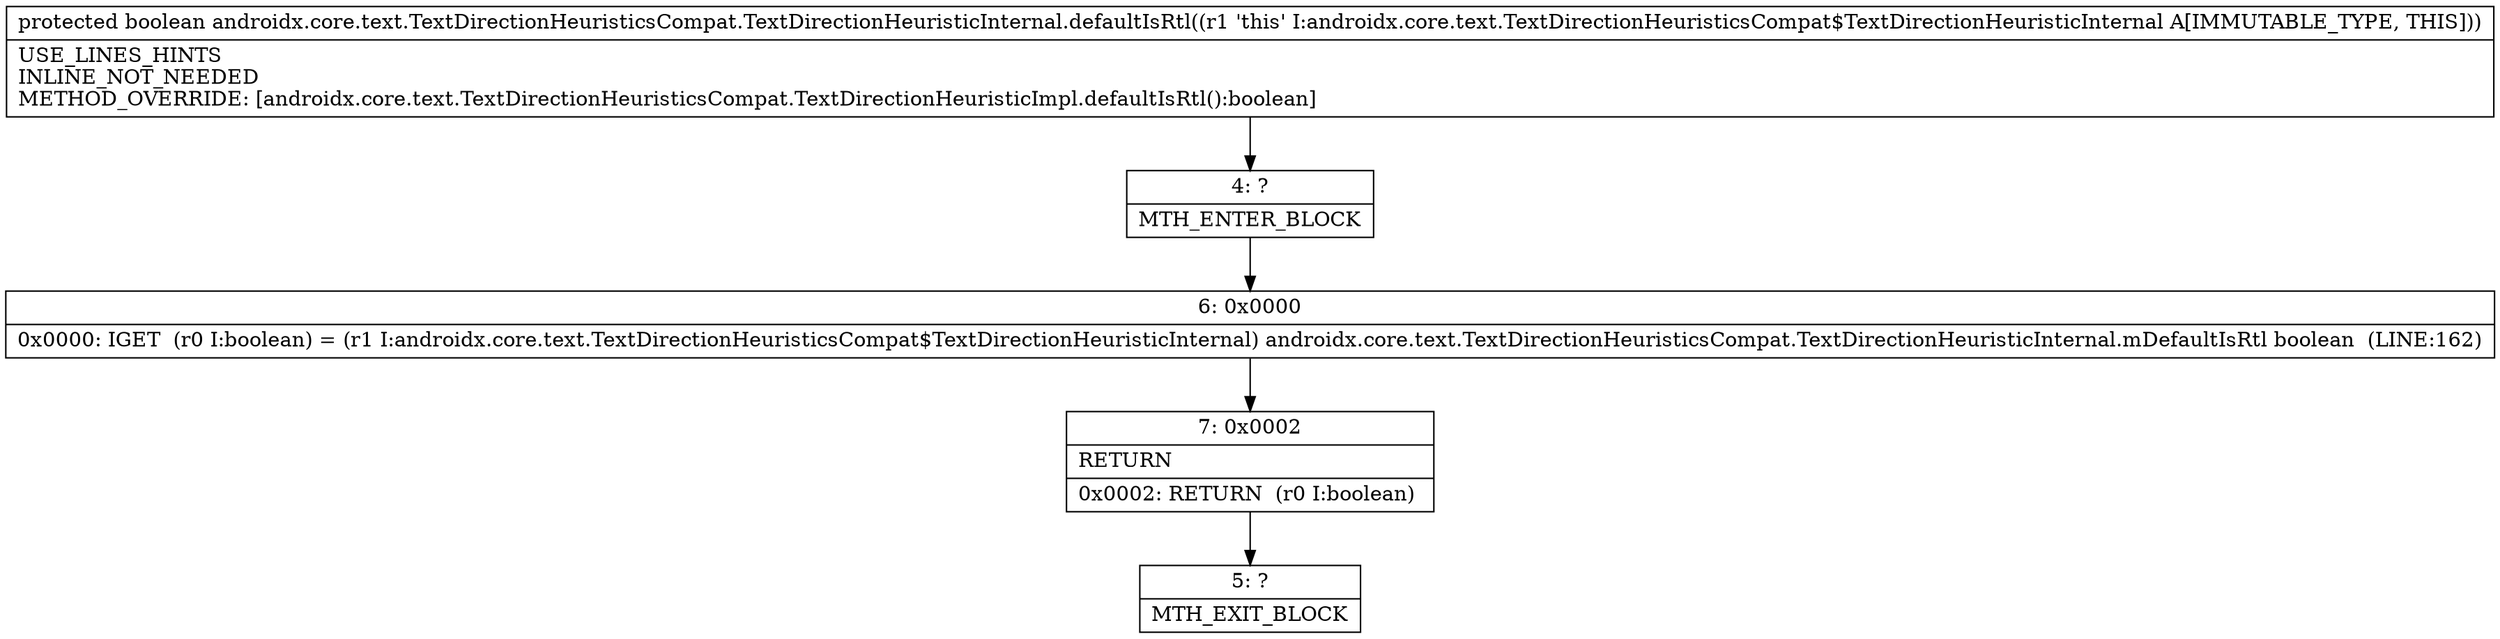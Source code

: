 digraph "CFG forandroidx.core.text.TextDirectionHeuristicsCompat.TextDirectionHeuristicInternal.defaultIsRtl()Z" {
Node_4 [shape=record,label="{4\:\ ?|MTH_ENTER_BLOCK\l}"];
Node_6 [shape=record,label="{6\:\ 0x0000|0x0000: IGET  (r0 I:boolean) = (r1 I:androidx.core.text.TextDirectionHeuristicsCompat$TextDirectionHeuristicInternal) androidx.core.text.TextDirectionHeuristicsCompat.TextDirectionHeuristicInternal.mDefaultIsRtl boolean  (LINE:162)\l}"];
Node_7 [shape=record,label="{7\:\ 0x0002|RETURN\l|0x0002: RETURN  (r0 I:boolean) \l}"];
Node_5 [shape=record,label="{5\:\ ?|MTH_EXIT_BLOCK\l}"];
MethodNode[shape=record,label="{protected boolean androidx.core.text.TextDirectionHeuristicsCompat.TextDirectionHeuristicInternal.defaultIsRtl((r1 'this' I:androidx.core.text.TextDirectionHeuristicsCompat$TextDirectionHeuristicInternal A[IMMUTABLE_TYPE, THIS]))  | USE_LINES_HINTS\lINLINE_NOT_NEEDED\lMETHOD_OVERRIDE: [androidx.core.text.TextDirectionHeuristicsCompat.TextDirectionHeuristicImpl.defaultIsRtl():boolean]\l}"];
MethodNode -> Node_4;Node_4 -> Node_6;
Node_6 -> Node_7;
Node_7 -> Node_5;
}

